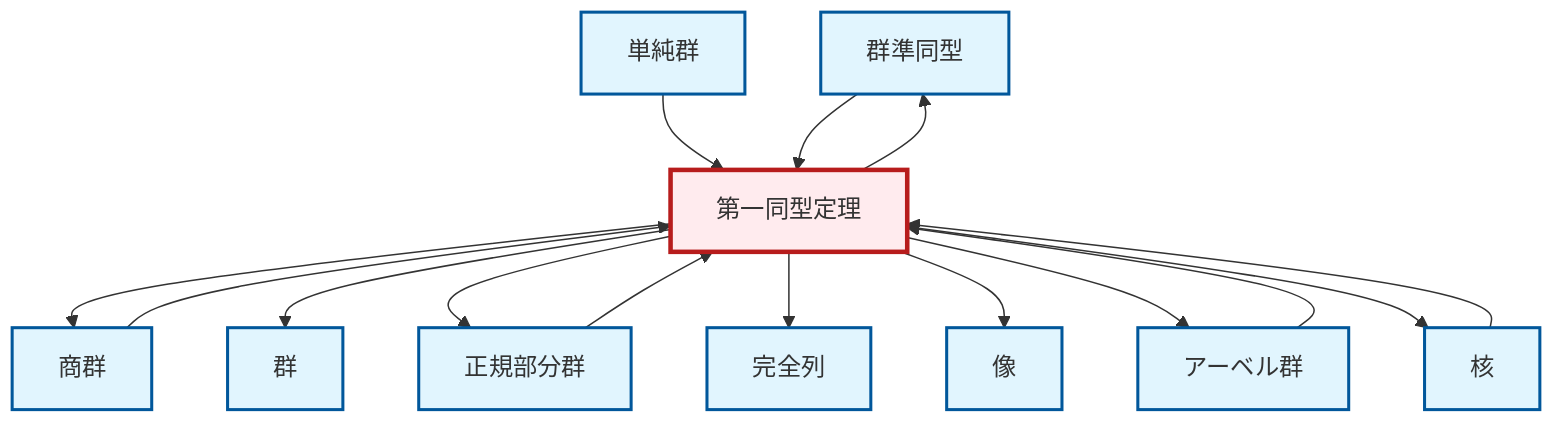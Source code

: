 graph TD
    classDef definition fill:#e1f5fe,stroke:#01579b,stroke-width:2px
    classDef theorem fill:#f3e5f5,stroke:#4a148c,stroke-width:2px
    classDef axiom fill:#fff3e0,stroke:#e65100,stroke-width:2px
    classDef example fill:#e8f5e9,stroke:#1b5e20,stroke-width:2px
    classDef current fill:#ffebee,stroke:#b71c1c,stroke-width:3px
    def-exact-sequence["完全列"]:::definition
    def-group["群"]:::definition
    def-homomorphism["群準同型"]:::definition
    def-quotient-group["商群"]:::definition
    def-simple-group["単純群"]:::definition
    def-abelian-group["アーベル群"]:::definition
    def-normal-subgroup["正規部分群"]:::definition
    def-kernel["核"]:::definition
    def-image["像"]:::definition
    thm-first-isomorphism["第一同型定理"]:::theorem
    thm-first-isomorphism --> def-quotient-group
    def-normal-subgroup --> thm-first-isomorphism
    def-kernel --> thm-first-isomorphism
    thm-first-isomorphism --> def-group
    thm-first-isomorphism --> def-normal-subgroup
    thm-first-isomorphism --> def-exact-sequence
    def-abelian-group --> thm-first-isomorphism
    def-simple-group --> thm-first-isomorphism
    thm-first-isomorphism --> def-image
    thm-first-isomorphism --> def-homomorphism
    thm-first-isomorphism --> def-abelian-group
    def-homomorphism --> thm-first-isomorphism
    def-quotient-group --> thm-first-isomorphism
    thm-first-isomorphism --> def-kernel
    class thm-first-isomorphism current